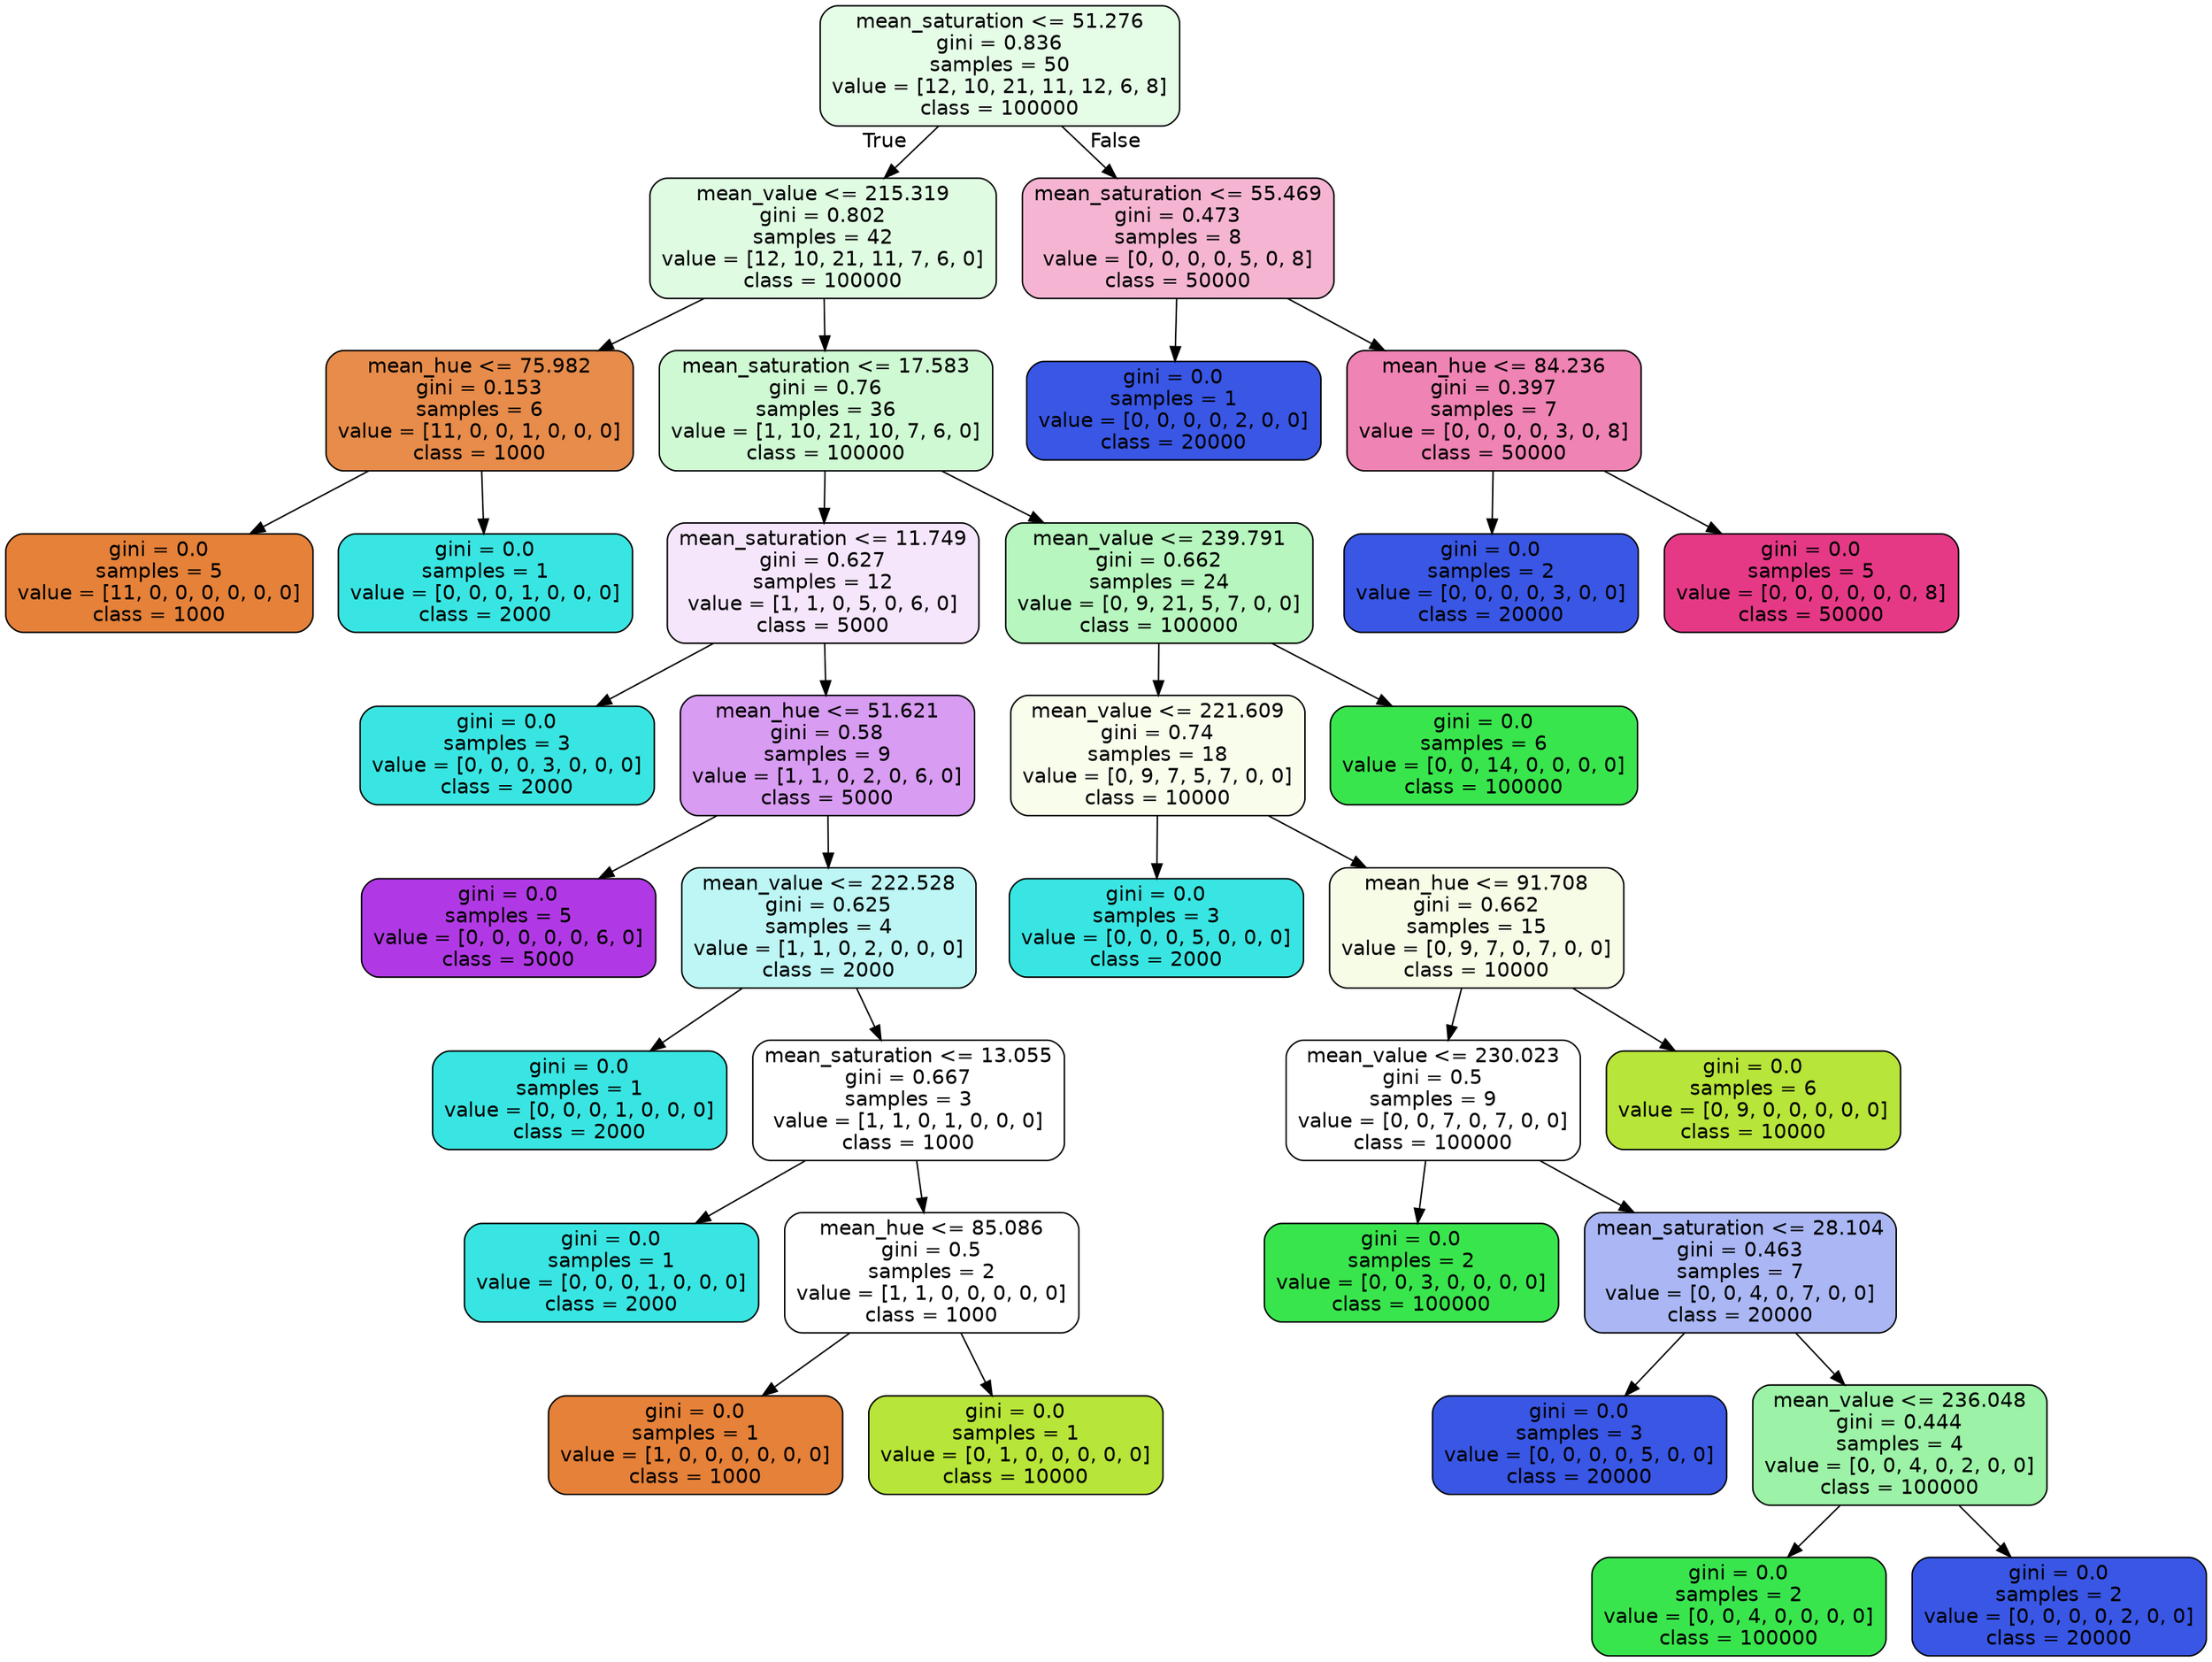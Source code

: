 digraph Tree {
node [shape=box, style="filled, rounded", color="black", fontname="helvetica"] ;
edge [fontname="helvetica"] ;
0 [label="mean_saturation <= 51.276\ngini = 0.836\nsamples = 50\nvalue = [12, 10, 21, 11, 12, 6, 8]\nclass = 100000", fillcolor="#e5fce7"] ;
1 [label="mean_value <= 215.319\ngini = 0.802\nsamples = 42\nvalue = [12, 10, 21, 11, 7, 6, 0]\nclass = 100000", fillcolor="#dffbe2"] ;
0 -> 1 [labeldistance=2.5, labelangle=45, headlabel="True"] ;
2 [label="mean_hue <= 75.982\ngini = 0.153\nsamples = 6\nvalue = [11, 0, 0, 1, 0, 0, 0]\nclass = 1000", fillcolor="#e78c4b"] ;
1 -> 2 ;
3 [label="gini = 0.0\nsamples = 5\nvalue = [11, 0, 0, 0, 0, 0, 0]\nclass = 1000", fillcolor="#e58139"] ;
2 -> 3 ;
4 [label="gini = 0.0\nsamples = 1\nvalue = [0, 0, 0, 1, 0, 0, 0]\nclass = 2000", fillcolor="#39e5e2"] ;
2 -> 4 ;
5 [label="mean_saturation <= 17.583\ngini = 0.76\nsamples = 36\nvalue = [1, 10, 21, 10, 7, 6, 0]\nclass = 100000", fillcolor="#cff9d3"] ;
1 -> 5 ;
6 [label="mean_saturation <= 11.749\ngini = 0.627\nsamples = 12\nvalue = [1, 1, 0, 5, 0, 6, 0]\nclass = 5000", fillcolor="#f5e6fc"] ;
5 -> 6 ;
7 [label="gini = 0.0\nsamples = 3\nvalue = [0, 0, 0, 3, 0, 0, 0]\nclass = 2000", fillcolor="#39e5e2"] ;
6 -> 7 ;
8 [label="mean_hue <= 51.621\ngini = 0.58\nsamples = 9\nvalue = [1, 1, 0, 2, 0, 6, 0]\nclass = 5000", fillcolor="#d89cf2"] ;
6 -> 8 ;
9 [label="gini = 0.0\nsamples = 5\nvalue = [0, 0, 0, 0, 0, 6, 0]\nclass = 5000", fillcolor="#b139e5"] ;
8 -> 9 ;
10 [label="mean_value <= 222.528\ngini = 0.625\nsamples = 4\nvalue = [1, 1, 0, 2, 0, 0, 0]\nclass = 2000", fillcolor="#bdf6f5"] ;
8 -> 10 ;
11 [label="gini = 0.0\nsamples = 1\nvalue = [0, 0, 0, 1, 0, 0, 0]\nclass = 2000", fillcolor="#39e5e2"] ;
10 -> 11 ;
12 [label="mean_saturation <= 13.055\ngini = 0.667\nsamples = 3\nvalue = [1, 1, 0, 1, 0, 0, 0]\nclass = 1000", fillcolor="#ffffff"] ;
10 -> 12 ;
13 [label="gini = 0.0\nsamples = 1\nvalue = [0, 0, 0, 1, 0, 0, 0]\nclass = 2000", fillcolor="#39e5e2"] ;
12 -> 13 ;
14 [label="mean_hue <= 85.086\ngini = 0.5\nsamples = 2\nvalue = [1, 1, 0, 0, 0, 0, 0]\nclass = 1000", fillcolor="#ffffff"] ;
12 -> 14 ;
15 [label="gini = 0.0\nsamples = 1\nvalue = [1, 0, 0, 0, 0, 0, 0]\nclass = 1000", fillcolor="#e58139"] ;
14 -> 15 ;
16 [label="gini = 0.0\nsamples = 1\nvalue = [0, 1, 0, 0, 0, 0, 0]\nclass = 10000", fillcolor="#b7e539"] ;
14 -> 16 ;
17 [label="mean_value <= 239.791\ngini = 0.662\nsamples = 24\nvalue = [0, 9, 21, 5, 7, 0, 0]\nclass = 100000", fillcolor="#b7f6be"] ;
5 -> 17 ;
18 [label="mean_value <= 221.609\ngini = 0.74\nsamples = 18\nvalue = [0, 9, 7, 5, 7, 0, 0]\nclass = 10000", fillcolor="#f8fdec"] ;
17 -> 18 ;
19 [label="gini = 0.0\nsamples = 3\nvalue = [0, 0, 0, 5, 0, 0, 0]\nclass = 2000", fillcolor="#39e5e2"] ;
18 -> 19 ;
20 [label="mean_hue <= 91.708\ngini = 0.662\nsamples = 15\nvalue = [0, 9, 7, 0, 7, 0, 0]\nclass = 10000", fillcolor="#f6fce6"] ;
18 -> 20 ;
21 [label="mean_value <= 230.023\ngini = 0.5\nsamples = 9\nvalue = [0, 0, 7, 0, 7, 0, 0]\nclass = 100000", fillcolor="#ffffff"] ;
20 -> 21 ;
22 [label="gini = 0.0\nsamples = 2\nvalue = [0, 0, 3, 0, 0, 0, 0]\nclass = 100000", fillcolor="#39e54d"] ;
21 -> 22 ;
23 [label="mean_saturation <= 28.104\ngini = 0.463\nsamples = 7\nvalue = [0, 0, 4, 0, 7, 0, 0]\nclass = 20000", fillcolor="#aab7f4"] ;
21 -> 23 ;
24 [label="gini = 0.0\nsamples = 3\nvalue = [0, 0, 0, 0, 5, 0, 0]\nclass = 20000", fillcolor="#3956e5"] ;
23 -> 24 ;
25 [label="mean_value <= 236.048\ngini = 0.444\nsamples = 4\nvalue = [0, 0, 4, 0, 2, 0, 0]\nclass = 100000", fillcolor="#9cf2a6"] ;
23 -> 25 ;
26 [label="gini = 0.0\nsamples = 2\nvalue = [0, 0, 4, 0, 0, 0, 0]\nclass = 100000", fillcolor="#39e54d"] ;
25 -> 26 ;
27 [label="gini = 0.0\nsamples = 2\nvalue = [0, 0, 0, 0, 2, 0, 0]\nclass = 20000", fillcolor="#3956e5"] ;
25 -> 27 ;
28 [label="gini = 0.0\nsamples = 6\nvalue = [0, 9, 0, 0, 0, 0, 0]\nclass = 10000", fillcolor="#b7e539"] ;
20 -> 28 ;
29 [label="gini = 0.0\nsamples = 6\nvalue = [0, 0, 14, 0, 0, 0, 0]\nclass = 100000", fillcolor="#39e54d"] ;
17 -> 29 ;
30 [label="mean_saturation <= 55.469\ngini = 0.473\nsamples = 8\nvalue = [0, 0, 0, 0, 5, 0, 8]\nclass = 50000", fillcolor="#f5b5d2"] ;
0 -> 30 [labeldistance=2.5, labelangle=-45, headlabel="False"] ;
31 [label="gini = 0.0\nsamples = 1\nvalue = [0, 0, 0, 0, 2, 0, 0]\nclass = 20000", fillcolor="#3956e5"] ;
30 -> 31 ;
32 [label="mean_hue <= 84.236\ngini = 0.397\nsamples = 7\nvalue = [0, 0, 0, 0, 3, 0, 8]\nclass = 50000", fillcolor="#ef83b3"] ;
30 -> 32 ;
33 [label="gini = 0.0\nsamples = 2\nvalue = [0, 0, 0, 0, 3, 0, 0]\nclass = 20000", fillcolor="#3956e5"] ;
32 -> 33 ;
34 [label="gini = 0.0\nsamples = 5\nvalue = [0, 0, 0, 0, 0, 0, 8]\nclass = 50000", fillcolor="#e53986"] ;
32 -> 34 ;
}